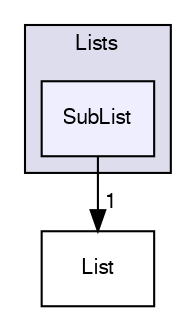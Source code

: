digraph "src/OpenFOAM/containers/Lists/SubList" {
  bgcolor=transparent;
  compound=true
  node [ fontsize="10", fontname="FreeSans"];
  edge [ labelfontsize="10", labelfontname="FreeSans"];
  subgraph clusterdir_f87fe3b02e96c330e8a853ff310f1666 {
    graph [ bgcolor="#ddddee", pencolor="black", label="Lists" fontname="FreeSans", fontsize="10", URL="dir_f87fe3b02e96c330e8a853ff310f1666.html"]
  dir_d2d20ceb2df69a61df891af30ede03d9 [shape=box, label="SubList", style="filled", fillcolor="#eeeeff", pencolor="black", URL="dir_d2d20ceb2df69a61df891af30ede03d9.html"];
  }
  dir_03aa4c8470f056a9cdca8307712625bf [shape=box label="List" URL="dir_03aa4c8470f056a9cdca8307712625bf.html"];
  dir_d2d20ceb2df69a61df891af30ede03d9->dir_03aa4c8470f056a9cdca8307712625bf [headlabel="1", labeldistance=1.5 headhref="dir_001756_001750.html"];
}
